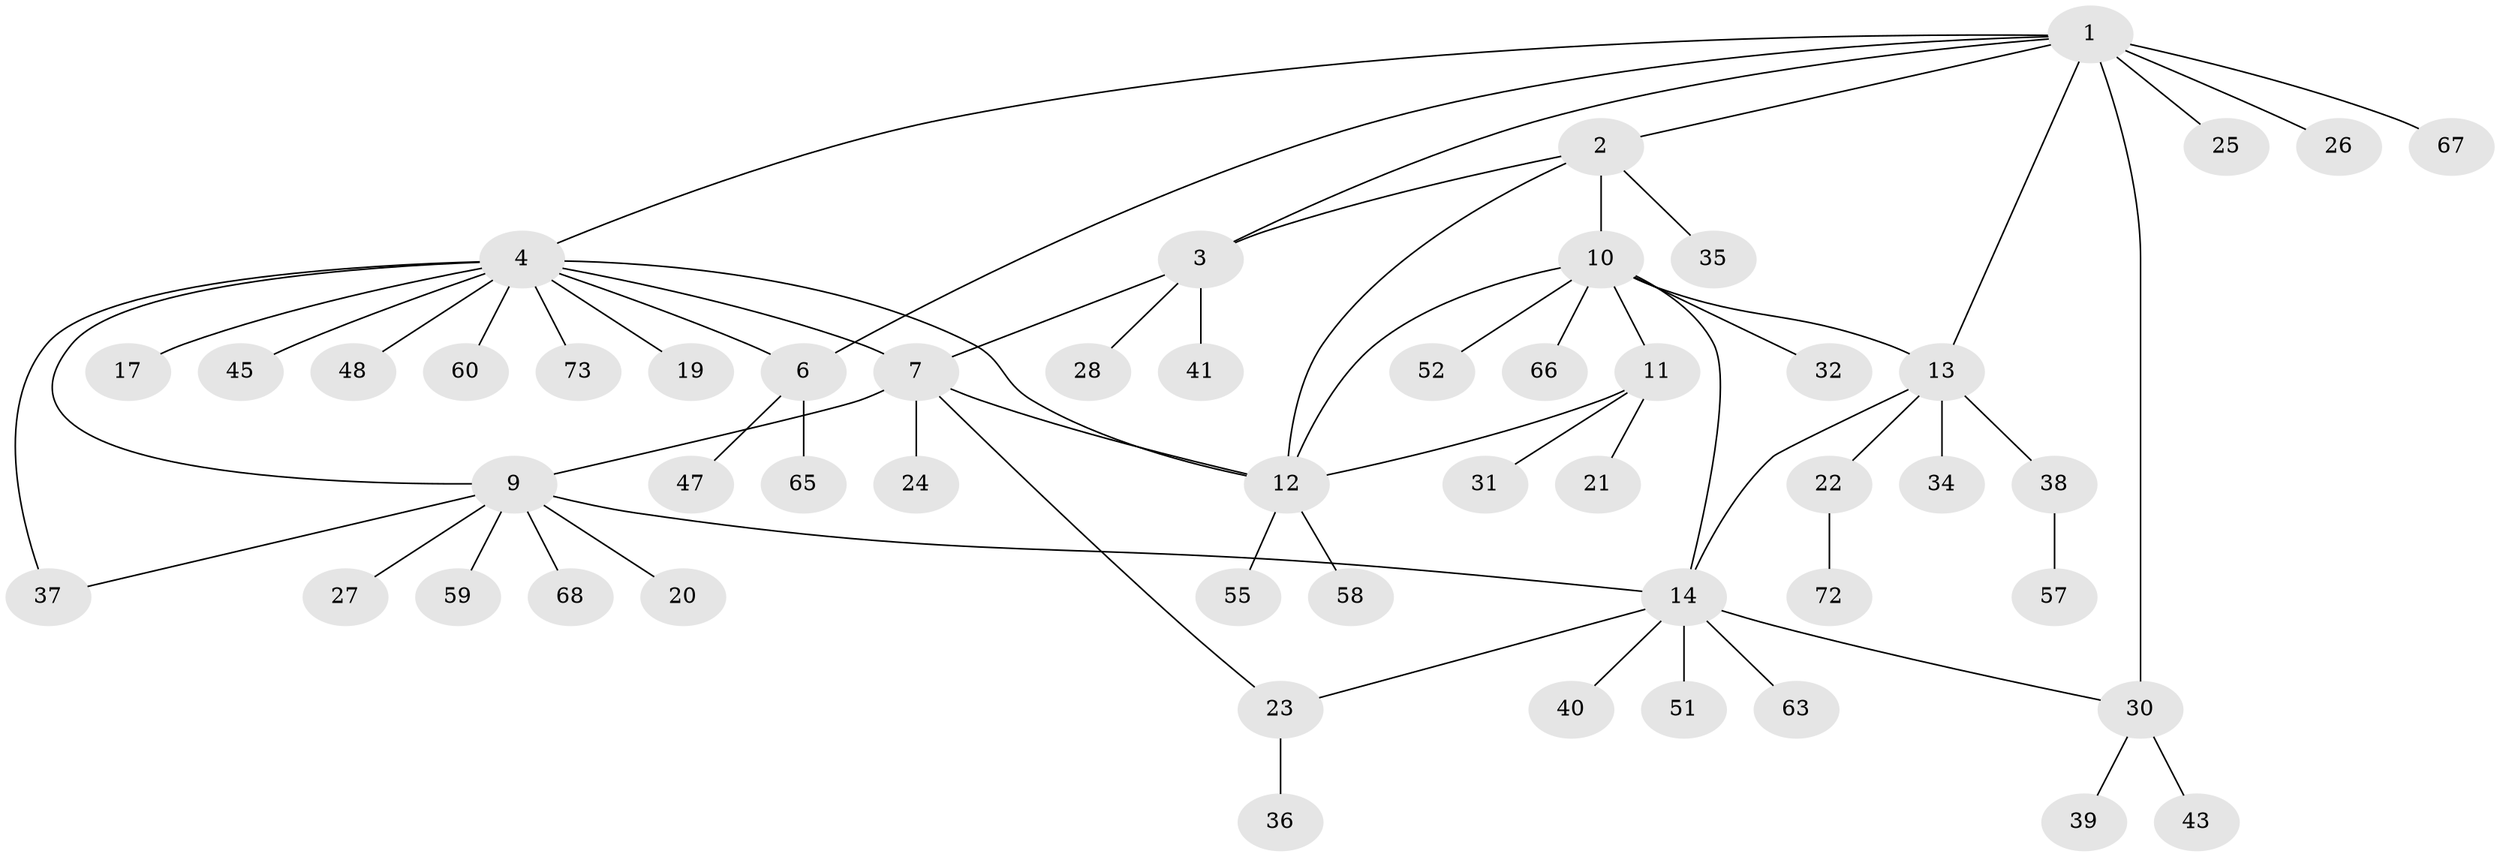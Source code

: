 // Generated by graph-tools (version 1.1) at 2025/24/03/03/25 07:24:10]
// undirected, 52 vertices, 65 edges
graph export_dot {
graph [start="1"]
  node [color=gray90,style=filled];
  1 [super="+5"];
  2 [super="+71"];
  3 [super="+18"];
  4 [super="+8"];
  6 [super="+56"];
  7 [super="+29"];
  9 [super="+16"];
  10 [super="+15"];
  11 [super="+33"];
  12 [super="+42"];
  13 [super="+54"];
  14 [super="+50"];
  17;
  19;
  20;
  21 [super="+44"];
  22;
  23 [super="+62"];
  24 [super="+61"];
  25;
  26;
  27 [super="+46"];
  28;
  30 [super="+69"];
  31;
  32 [super="+53"];
  34;
  35;
  36 [super="+64"];
  37;
  38;
  39;
  40;
  41;
  43;
  45;
  47;
  48 [super="+49"];
  51;
  52;
  55;
  57;
  58;
  59;
  60;
  63;
  65;
  66 [super="+70"];
  67;
  68;
  72;
  73;
  1 -- 2;
  1 -- 3;
  1 -- 30 [weight=2];
  1 -- 67;
  1 -- 4;
  1 -- 6;
  1 -- 13;
  1 -- 25;
  1 -- 26;
  2 -- 3;
  2 -- 12;
  2 -- 35;
  2 -- 10;
  3 -- 7;
  3 -- 28;
  3 -- 41;
  4 -- 6;
  4 -- 12;
  4 -- 17;
  4 -- 19;
  4 -- 37;
  4 -- 45;
  4 -- 48;
  4 -- 7;
  4 -- 73;
  4 -- 60;
  4 -- 9;
  6 -- 47;
  6 -- 65;
  7 -- 9;
  7 -- 12;
  7 -- 24;
  7 -- 23;
  9 -- 14;
  9 -- 20;
  9 -- 27;
  9 -- 37;
  9 -- 59;
  9 -- 68;
  10 -- 11;
  10 -- 12;
  10 -- 66;
  10 -- 32;
  10 -- 52;
  10 -- 13;
  10 -- 14;
  11 -- 12;
  11 -- 21;
  11 -- 31;
  12 -- 55;
  12 -- 58;
  13 -- 14;
  13 -- 22;
  13 -- 34;
  13 -- 38;
  14 -- 23;
  14 -- 40;
  14 -- 51;
  14 -- 63;
  14 -- 30;
  22 -- 72;
  23 -- 36;
  30 -- 39;
  30 -- 43;
  38 -- 57;
}
